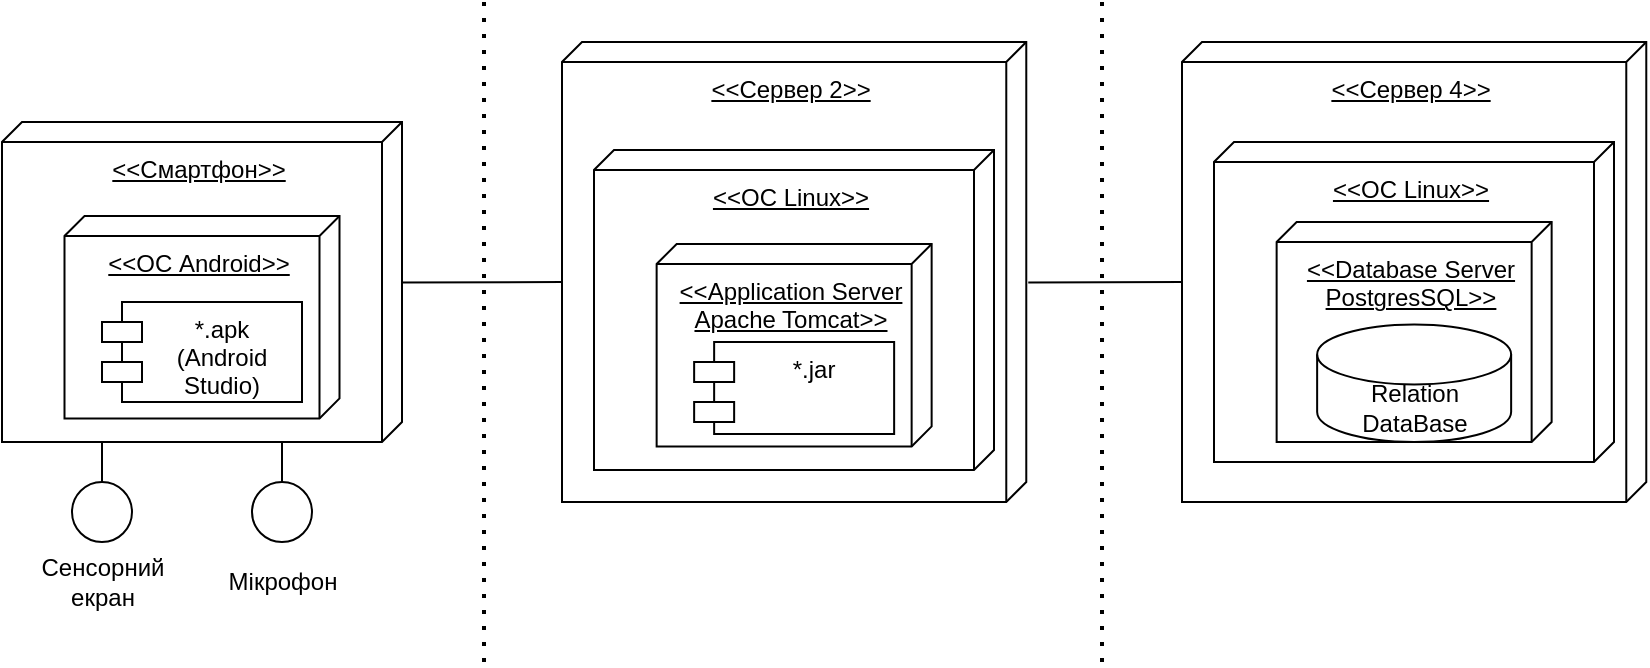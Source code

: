 <mxfile version="20.3.5" type="google"><diagram id="4LWF5_mLGTKhiirlCIRM" name="Page-1"><mxGraphModel dx="1038" dy="547" grid="1" gridSize="10" guides="1" tooltips="1" connect="1" arrows="1" fold="1" page="1" pageScale="1" pageWidth="827" pageHeight="1169" math="0" shadow="0"><root><mxCell id="0"/><mxCell id="1" parent="0"/><mxCell id="EVovyE4QapYIspFTLUwl-29" value="&lt;u&gt;&amp;lt;&amp;lt;Сервер 2&amp;gt;&amp;gt;&lt;/u&gt;" style="verticalAlign=top;align=center;shape=cube;size=10;direction=south;fontStyle=0;html=1;boundedLbl=1;spacingLeft=5;" parent="1" vertex="1"><mxGeometry x="410" y="50" width="232.14" height="230" as="geometry"/></mxCell><mxCell id="EVovyE4QapYIspFTLUwl-30" value="&lt;u&gt;&amp;lt;&amp;lt;ОС Linux&amp;gt;&amp;gt;&lt;/u&gt;" style="verticalAlign=top;align=center;shape=cube;size=10;direction=south;html=1;boundedLbl=1;spacingLeft=5;" parent="EVovyE4QapYIspFTLUwl-29" vertex="1"><mxGeometry width="200" height="160" relative="1" as="geometry"><mxPoint x="16" y="54" as="offset"/></mxGeometry></mxCell><mxCell id="EVovyE4QapYIspFTLUwl-31" value="&lt;u&gt;&amp;lt;&amp;lt;Application Server&lt;br&gt;Apache Tomcat&amp;gt;&amp;gt;&lt;/u&gt;" style="verticalAlign=top;align=center;shape=cube;size=10;direction=south;html=1;boundedLbl=1;spacingLeft=5;" parent="EVovyE4QapYIspFTLUwl-29" vertex="1"><mxGeometry x="47.32" y="101" width="137.5" height="101.2" as="geometry"/></mxCell><mxCell id="EVovyE4QapYIspFTLUwl-32" value="*.jar" style="shape=module;align=left;spacingLeft=20;align=center;verticalAlign=top;" parent="EVovyE4QapYIspFTLUwl-29" vertex="1"><mxGeometry x="66.07" y="150" width="100" height="46" as="geometry"/></mxCell><mxCell id="EVovyE4QapYIspFTLUwl-33" value="" style="endArrow=none;dashed=1;html=1;dashPattern=1 3;strokeWidth=2;rounded=0;" parent="1" edge="1"><mxGeometry width="50" height="50" relative="1" as="geometry"><mxPoint x="371" y="360" as="sourcePoint"/><mxPoint x="371" y="30" as="targetPoint"/></mxGeometry></mxCell><mxCell id="EVovyE4QapYIspFTLUwl-35" value="" style="endArrow=none;html=1;rounded=0;entryX=0.523;entryY=0.002;entryDx=0;entryDy=0;entryPerimeter=0;exitX=0;exitY=0;exitDx=120;exitDy=232.14;exitPerimeter=0;" parent="1" source="EVovyE4QapYIspFTLUwl-29" edge="1"><mxGeometry width="50" height="50" relative="1" as="geometry"><mxPoint x="260" y="250" as="sourcePoint"/><mxPoint x="327.676" y="170.29" as="targetPoint"/></mxGeometry></mxCell><mxCell id="EVovyE4QapYIspFTLUwl-37" value="&lt;u&gt;&amp;lt;&amp;lt;Сервер 4&amp;gt;&amp;gt;&lt;/u&gt;" style="verticalAlign=top;align=center;shape=cube;size=10;direction=south;fontStyle=0;html=1;boundedLbl=1;spacingLeft=5;" parent="1" vertex="1"><mxGeometry x="720" y="50" width="232.14" height="230" as="geometry"/></mxCell><mxCell id="EVovyE4QapYIspFTLUwl-38" value="&lt;u&gt;&amp;lt;&amp;lt;ОС Linux&amp;gt;&amp;gt;&lt;/u&gt;" style="verticalAlign=top;align=center;shape=cube;size=10;direction=south;html=1;boundedLbl=1;spacingLeft=5;" parent="EVovyE4QapYIspFTLUwl-37" vertex="1"><mxGeometry width="200" height="160" relative="1" as="geometry"><mxPoint x="16" y="50" as="offset"/></mxGeometry></mxCell><mxCell id="EVovyE4QapYIspFTLUwl-39" value="&lt;u&gt;&amp;lt;&amp;lt;Database Server&lt;br&gt;PostgresSQL&amp;gt;&amp;gt;&lt;/u&gt;" style="verticalAlign=top;align=center;shape=cube;size=10;direction=south;html=1;boundedLbl=1;spacingLeft=5;" parent="EVovyE4QapYIspFTLUwl-37" vertex="1"><mxGeometry x="47.32" y="90" width="137.5" height="110" as="geometry"/></mxCell><mxCell id="QGcGJiSY8GbRpc6ue1Mb-1" value="Relation DataBase" style="shape=cylinder3;whiteSpace=wrap;html=1;boundedLbl=1;backgroundOutline=1;size=15;" parent="EVovyE4QapYIspFTLUwl-37" vertex="1"><mxGeometry x="67.57" y="141.2" width="97" height="58.8" as="geometry"/></mxCell><mxCell id="EVovyE4QapYIspFTLUwl-41" value="" style="endArrow=none;dashed=1;html=1;dashPattern=1 3;strokeWidth=2;rounded=0;" parent="1" edge="1"><mxGeometry width="50" height="50" relative="1" as="geometry"><mxPoint x="680" y="360" as="sourcePoint"/><mxPoint x="680" y="30" as="targetPoint"/></mxGeometry></mxCell><mxCell id="EVovyE4QapYIspFTLUwl-42" value="" style="endArrow=none;html=1;rounded=0;entryX=0.523;entryY=0.002;entryDx=0;entryDy=0;entryPerimeter=0;" parent="1" edge="1"><mxGeometry width="50" height="50" relative="1" as="geometry"><mxPoint x="720" y="170" as="sourcePoint"/><mxPoint x="643.136" y="170.29" as="targetPoint"/></mxGeometry></mxCell><mxCell id="JLE2Jo-ky6cva5_IWU7F-2" value="" style="group" connectable="0" vertex="1" parent="1"><mxGeometry x="140" y="250" width="80" height="90" as="geometry"/></mxCell><mxCell id="JLE2Jo-ky6cva5_IWU7F-3" value="" style="group" connectable="0" vertex="1" parent="JLE2Jo-ky6cva5_IWU7F-2"><mxGeometry x="25" width="30" height="50" as="geometry"/></mxCell><mxCell id="JLE2Jo-ky6cva5_IWU7F-4" value="" style="ellipse;fillColor=#ffffff;strokeColor=#000000;" vertex="1" parent="JLE2Jo-ky6cva5_IWU7F-3"><mxGeometry y="20" width="30" height="30" as="geometry"/></mxCell><mxCell id="JLE2Jo-ky6cva5_IWU7F-5" value="" style="endArrow=none;html=1;rounded=0;entryX=0.5;entryY=0;entryDx=0;entryDy=0;" edge="1" parent="JLE2Jo-ky6cva5_IWU7F-3" target="JLE2Jo-ky6cva5_IWU7F-4"><mxGeometry width="50" height="50" relative="1" as="geometry"><mxPoint x="15" as="sourcePoint"/><mxPoint x="180" y="-90" as="targetPoint"/></mxGeometry></mxCell><mxCell id="JLE2Jo-ky6cva5_IWU7F-6" value="Сенсорний&lt;br&gt;екран" style="text;html=1;align=center;verticalAlign=middle;resizable=0;points=[];autosize=1;strokeColor=none;fillColor=none;" vertex="1" parent="JLE2Jo-ky6cva5_IWU7F-2"><mxGeometry y="50" width="80" height="40" as="geometry"/></mxCell><mxCell id="JLE2Jo-ky6cva5_IWU7F-7" value="" style="group" connectable="0" vertex="1" parent="1"><mxGeometry x="230" y="250" width="85" height="90" as="geometry"/></mxCell><mxCell id="JLE2Jo-ky6cva5_IWU7F-8" value="" style="group" connectable="0" vertex="1" parent="JLE2Jo-ky6cva5_IWU7F-7"><mxGeometry x="25" width="30" height="50" as="geometry"/></mxCell><mxCell id="JLE2Jo-ky6cva5_IWU7F-9" value="" style="ellipse;fillColor=#ffffff;strokeColor=#000000;" vertex="1" parent="JLE2Jo-ky6cva5_IWU7F-8"><mxGeometry y="20" width="30" height="30" as="geometry"/></mxCell><mxCell id="JLE2Jo-ky6cva5_IWU7F-10" value="" style="endArrow=none;html=1;rounded=0;entryX=0.5;entryY=0;entryDx=0;entryDy=0;" edge="1" parent="JLE2Jo-ky6cva5_IWU7F-8" target="JLE2Jo-ky6cva5_IWU7F-9"><mxGeometry width="50" height="50" relative="1" as="geometry"><mxPoint x="15" as="sourcePoint"/><mxPoint x="180" y="-90" as="targetPoint"/></mxGeometry></mxCell><mxCell id="JLE2Jo-ky6cva5_IWU7F-11" value="Мікрофон" style="text;html=1;align=center;verticalAlign=middle;resizable=0;points=[];autosize=1;strokeColor=none;fillColor=none;" vertex="1" parent="JLE2Jo-ky6cva5_IWU7F-7"><mxGeometry y="55" width="80" height="30" as="geometry"/></mxCell><mxCell id="JLE2Jo-ky6cva5_IWU7F-12" value="&lt;u&gt;&amp;lt;&amp;lt;Смартфон&amp;gt;&amp;gt;&lt;/u&gt;" style="verticalAlign=top;align=center;shape=cube;size=10;direction=south;html=1;boundedLbl=1;spacingLeft=5;" vertex="1" parent="1"><mxGeometry x="130" y="90" width="200" height="160" as="geometry"/></mxCell><mxCell id="JLE2Jo-ky6cva5_IWU7F-13" value="&lt;u&gt;&amp;lt;&amp;lt;ОС Android&amp;gt;&amp;gt;&lt;/u&gt;" style="verticalAlign=top;align=center;shape=cube;size=10;direction=south;html=1;boundedLbl=1;spacingLeft=5;" vertex="1" parent="1"><mxGeometry x="161.25" y="137" width="137.5" height="101.2" as="geometry"/></mxCell><mxCell id="JLE2Jo-ky6cva5_IWU7F-14" value="*.apk&#10;(Android&#10;Studio)" style="shape=module;align=left;spacingLeft=20;align=center;verticalAlign=top;" vertex="1" parent="1"><mxGeometry x="180" y="180" width="100" height="50" as="geometry"/></mxCell></root></mxGraphModel></diagram></mxfile>